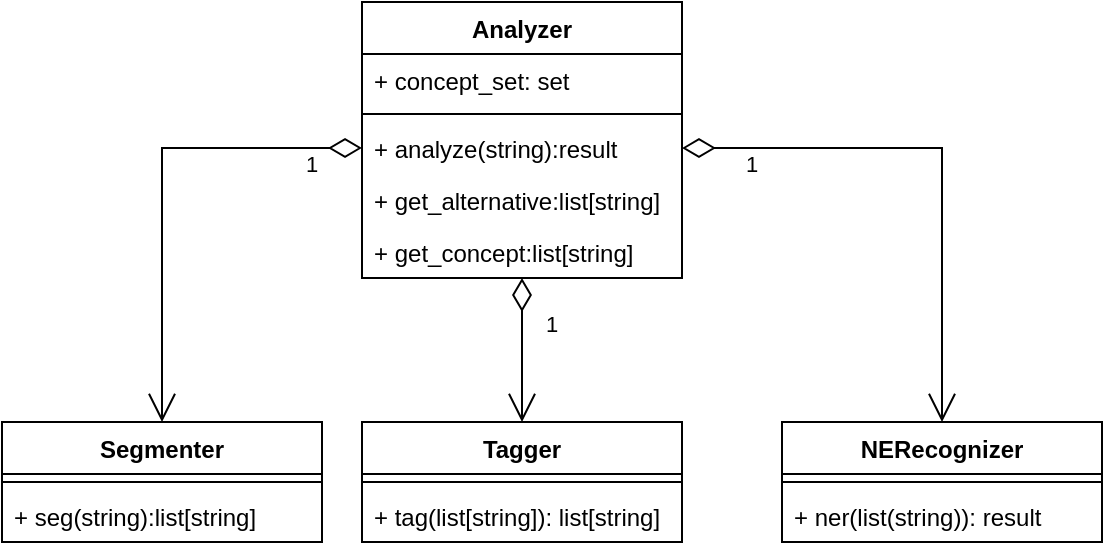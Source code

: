 <mxfile version="17.1.2" type="github">
  <diagram id="SosrWlxXlz_9t-IBEFzK" name="第 1 页">
    <mxGraphModel dx="909" dy="623" grid="1" gridSize="10" guides="1" tooltips="1" connect="1" arrows="1" fold="1" page="1" pageScale="1" pageWidth="850" pageHeight="1100" math="0" shadow="0">
      <root>
        <mxCell id="0" />
        <mxCell id="1" parent="0" />
        <mxCell id="HvhD6yLl5C7X2UG4sarb-1" value="Analyzer" style="swimlane;fontStyle=1;align=center;verticalAlign=top;childLayout=stackLayout;horizontal=1;startSize=26;horizontalStack=0;resizeParent=1;resizeParentMax=0;resizeLast=0;collapsible=1;marginBottom=0;" vertex="1" parent="1">
          <mxGeometry x="320" y="100" width="160" height="138" as="geometry" />
        </mxCell>
        <mxCell id="HvhD6yLl5C7X2UG4sarb-2" value="+ concept_set: set" style="text;strokeColor=none;fillColor=none;align=left;verticalAlign=top;spacingLeft=4;spacingRight=4;overflow=hidden;rotatable=0;points=[[0,0.5],[1,0.5]];portConstraint=eastwest;" vertex="1" parent="HvhD6yLl5C7X2UG4sarb-1">
          <mxGeometry y="26" width="160" height="26" as="geometry" />
        </mxCell>
        <mxCell id="HvhD6yLl5C7X2UG4sarb-3" value="" style="line;strokeWidth=1;fillColor=none;align=left;verticalAlign=middle;spacingTop=-1;spacingLeft=3;spacingRight=3;rotatable=0;labelPosition=right;points=[];portConstraint=eastwest;" vertex="1" parent="HvhD6yLl5C7X2UG4sarb-1">
          <mxGeometry y="52" width="160" height="8" as="geometry" />
        </mxCell>
        <mxCell id="HvhD6yLl5C7X2UG4sarb-4" value="+ analyze(string):result" style="text;strokeColor=none;fillColor=none;align=left;verticalAlign=top;spacingLeft=4;spacingRight=4;overflow=hidden;rotatable=0;points=[[0,0.5],[1,0.5]];portConstraint=eastwest;" vertex="1" parent="HvhD6yLl5C7X2UG4sarb-1">
          <mxGeometry y="60" width="160" height="26" as="geometry" />
        </mxCell>
        <mxCell id="HvhD6yLl5C7X2UG4sarb-5" value="+ get_alternative:list[string]" style="text;strokeColor=none;fillColor=none;align=left;verticalAlign=top;spacingLeft=4;spacingRight=4;overflow=hidden;rotatable=0;points=[[0,0.5],[1,0.5]];portConstraint=eastwest;" vertex="1" parent="HvhD6yLl5C7X2UG4sarb-1">
          <mxGeometry y="86" width="160" height="26" as="geometry" />
        </mxCell>
        <mxCell id="HvhD6yLl5C7X2UG4sarb-7" value="+ get_concept:list[string]" style="text;strokeColor=none;fillColor=none;align=left;verticalAlign=top;spacingLeft=4;spacingRight=4;overflow=hidden;rotatable=0;points=[[0,0.5],[1,0.5]];portConstraint=eastwest;" vertex="1" parent="HvhD6yLl5C7X2UG4sarb-1">
          <mxGeometry y="112" width="160" height="26" as="geometry" />
        </mxCell>
        <mxCell id="HvhD6yLl5C7X2UG4sarb-9" value="Segmenter" style="swimlane;fontStyle=1;align=center;verticalAlign=top;childLayout=stackLayout;horizontal=1;startSize=26;horizontalStack=0;resizeParent=1;resizeParentMax=0;resizeLast=0;collapsible=1;marginBottom=0;" vertex="1" parent="1">
          <mxGeometry x="140" y="310" width="160" height="60" as="geometry" />
        </mxCell>
        <mxCell id="HvhD6yLl5C7X2UG4sarb-11" value="" style="line;strokeWidth=1;fillColor=none;align=left;verticalAlign=middle;spacingTop=-1;spacingLeft=3;spacingRight=3;rotatable=0;labelPosition=right;points=[];portConstraint=eastwest;" vertex="1" parent="HvhD6yLl5C7X2UG4sarb-9">
          <mxGeometry y="26" width="160" height="8" as="geometry" />
        </mxCell>
        <mxCell id="HvhD6yLl5C7X2UG4sarb-12" value="+ seg(string):list[string]" style="text;strokeColor=none;fillColor=none;align=left;verticalAlign=top;spacingLeft=4;spacingRight=4;overflow=hidden;rotatable=0;points=[[0,0.5],[1,0.5]];portConstraint=eastwest;" vertex="1" parent="HvhD6yLl5C7X2UG4sarb-9">
          <mxGeometry y="34" width="160" height="26" as="geometry" />
        </mxCell>
        <mxCell id="HvhD6yLl5C7X2UG4sarb-13" value="Tagger" style="swimlane;fontStyle=1;align=center;verticalAlign=top;childLayout=stackLayout;horizontal=1;startSize=26;horizontalStack=0;resizeParent=1;resizeParentMax=0;resizeLast=0;collapsible=1;marginBottom=0;" vertex="1" parent="1">
          <mxGeometry x="320" y="310" width="160" height="60" as="geometry" />
        </mxCell>
        <mxCell id="HvhD6yLl5C7X2UG4sarb-15" value="" style="line;strokeWidth=1;fillColor=none;align=left;verticalAlign=middle;spacingTop=-1;spacingLeft=3;spacingRight=3;rotatable=0;labelPosition=right;points=[];portConstraint=eastwest;" vertex="1" parent="HvhD6yLl5C7X2UG4sarb-13">
          <mxGeometry y="26" width="160" height="8" as="geometry" />
        </mxCell>
        <mxCell id="HvhD6yLl5C7X2UG4sarb-16" value="+ tag(list[string]): list[string]" style="text;strokeColor=none;fillColor=none;align=left;verticalAlign=top;spacingLeft=4;spacingRight=4;overflow=hidden;rotatable=0;points=[[0,0.5],[1,0.5]];portConstraint=eastwest;" vertex="1" parent="HvhD6yLl5C7X2UG4sarb-13">
          <mxGeometry y="34" width="160" height="26" as="geometry" />
        </mxCell>
        <mxCell id="HvhD6yLl5C7X2UG4sarb-17" value="NERecognizer" style="swimlane;fontStyle=1;align=center;verticalAlign=top;childLayout=stackLayout;horizontal=1;startSize=26;horizontalStack=0;resizeParent=1;resizeParentMax=0;resizeLast=0;collapsible=1;marginBottom=0;" vertex="1" parent="1">
          <mxGeometry x="530" y="310" width="160" height="60" as="geometry" />
        </mxCell>
        <mxCell id="HvhD6yLl5C7X2UG4sarb-19" value="" style="line;strokeWidth=1;fillColor=none;align=left;verticalAlign=middle;spacingTop=-1;spacingLeft=3;spacingRight=3;rotatable=0;labelPosition=right;points=[];portConstraint=eastwest;" vertex="1" parent="HvhD6yLl5C7X2UG4sarb-17">
          <mxGeometry y="26" width="160" height="8" as="geometry" />
        </mxCell>
        <mxCell id="HvhD6yLl5C7X2UG4sarb-20" value="+ ner(list(string)): result" style="text;strokeColor=none;fillColor=none;align=left;verticalAlign=top;spacingLeft=4;spacingRight=4;overflow=hidden;rotatable=0;points=[[0,0.5],[1,0.5]];portConstraint=eastwest;" vertex="1" parent="HvhD6yLl5C7X2UG4sarb-17">
          <mxGeometry y="34" width="160" height="26" as="geometry" />
        </mxCell>
        <mxCell id="HvhD6yLl5C7X2UG4sarb-25" value="1" style="endArrow=open;html=1;endSize=12;startArrow=diamondThin;startSize=14;startFill=0;edgeStyle=orthogonalEdgeStyle;align=left;verticalAlign=bottom;rounded=0;entryX=0.5;entryY=0;entryDx=0;entryDy=0;exitX=0;exitY=0.5;exitDx=0;exitDy=0;" edge="1" parent="1" source="HvhD6yLl5C7X2UG4sarb-4" target="HvhD6yLl5C7X2UG4sarb-9">
          <mxGeometry x="-0.747" y="17" relative="1" as="geometry">
            <mxPoint x="60" y="240" as="sourcePoint" />
            <mxPoint x="220" y="240" as="targetPoint" />
            <mxPoint as="offset" />
          </mxGeometry>
        </mxCell>
        <mxCell id="HvhD6yLl5C7X2UG4sarb-26" value="1" style="endArrow=open;html=1;endSize=12;startArrow=diamondThin;startSize=14;startFill=0;edgeStyle=orthogonalEdgeStyle;align=left;verticalAlign=bottom;rounded=0;" edge="1" parent="1" source="HvhD6yLl5C7X2UG4sarb-1" target="HvhD6yLl5C7X2UG4sarb-13">
          <mxGeometry x="-0.111" y="10" relative="1" as="geometry">
            <mxPoint x="400" y="260" as="sourcePoint" />
            <mxPoint x="230" y="320" as="targetPoint" />
            <mxPoint as="offset" />
          </mxGeometry>
        </mxCell>
        <mxCell id="HvhD6yLl5C7X2UG4sarb-27" value="1" style="endArrow=open;html=1;endSize=12;startArrow=diamondThin;startSize=14;startFill=0;edgeStyle=orthogonalEdgeStyle;align=left;verticalAlign=bottom;rounded=0;entryX=0.5;entryY=0;entryDx=0;entryDy=0;exitX=1;exitY=0.5;exitDx=0;exitDy=0;" edge="1" parent="1" source="HvhD6yLl5C7X2UG4sarb-4" target="HvhD6yLl5C7X2UG4sarb-17">
          <mxGeometry x="-0.775" y="-17" relative="1" as="geometry">
            <mxPoint x="610" y="160" as="sourcePoint" />
            <mxPoint x="720" y="530" as="targetPoint" />
            <mxPoint as="offset" />
          </mxGeometry>
        </mxCell>
      </root>
    </mxGraphModel>
  </diagram>
</mxfile>
